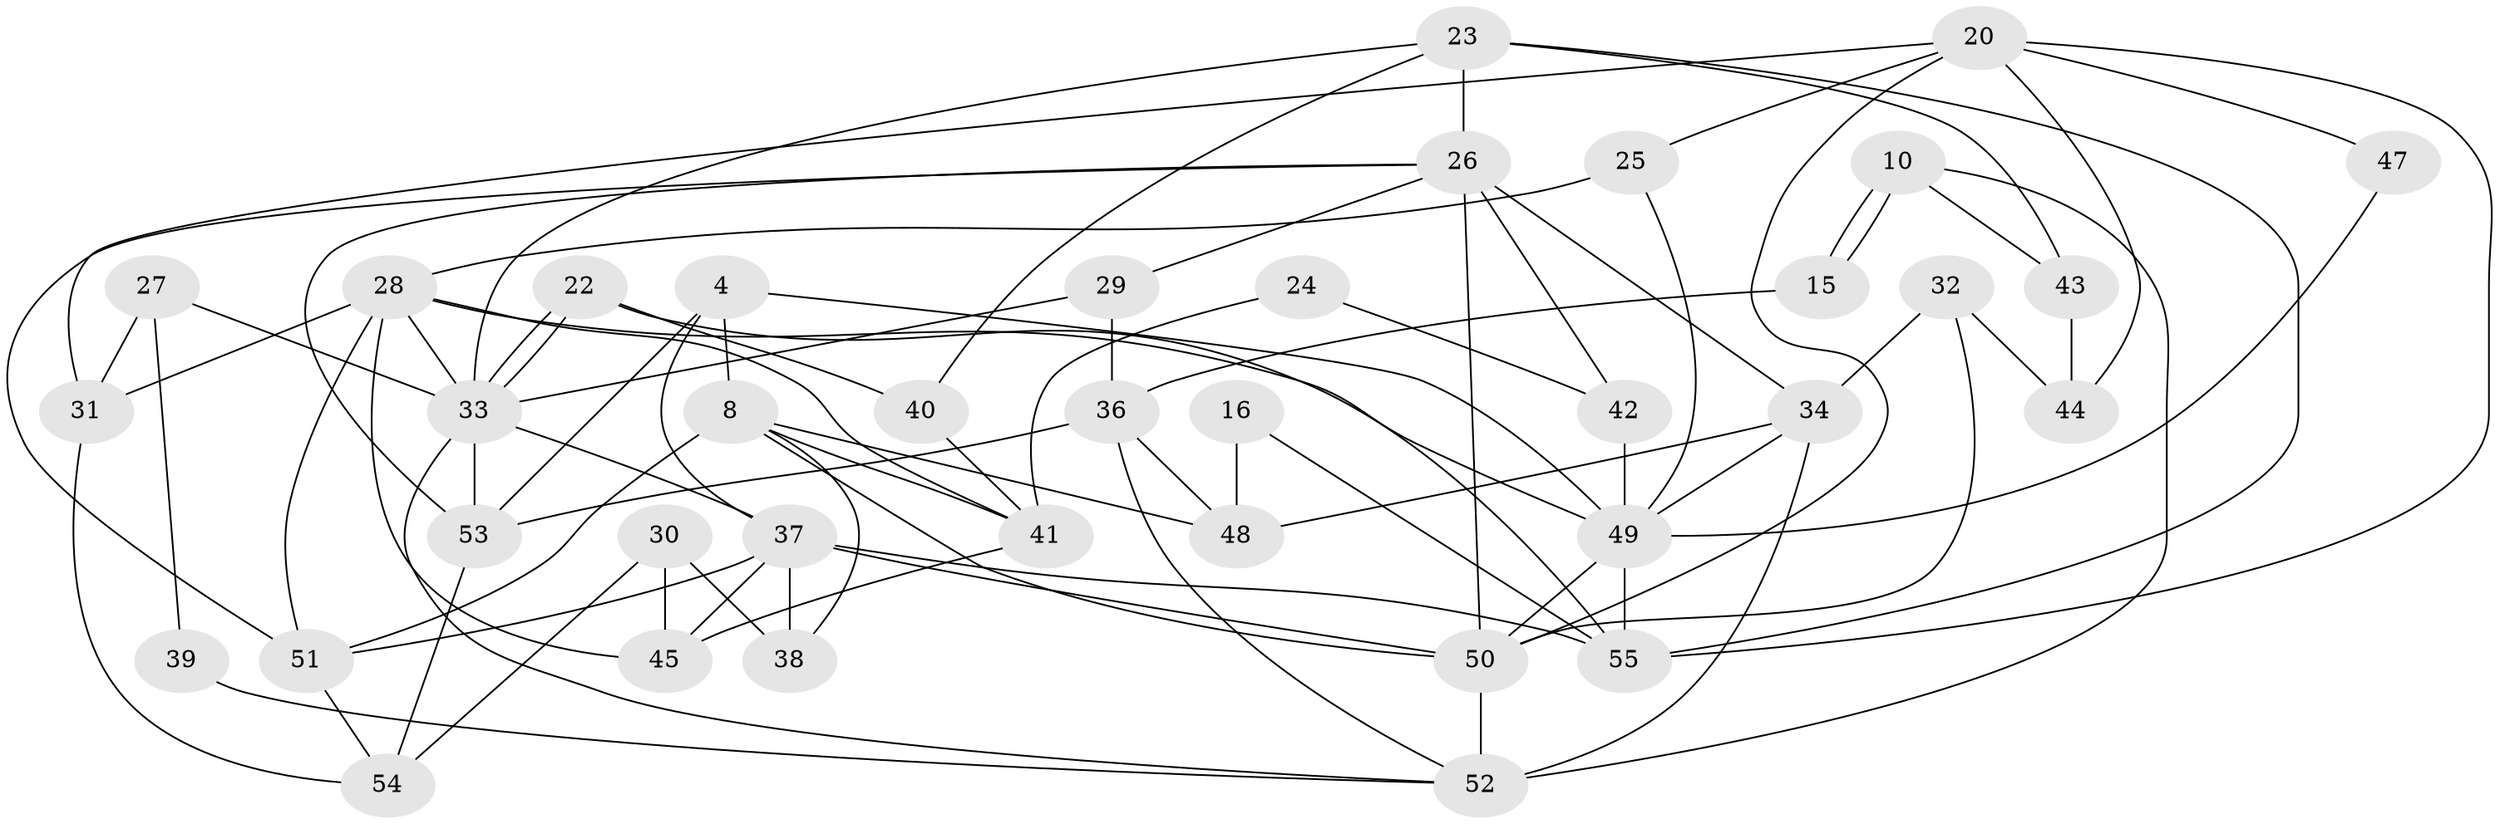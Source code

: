 // original degree distribution, {3: 0.36363636363636365, 2: 0.12727272727272726, 6: 0.12727272727272726, 4: 0.2, 5: 0.09090909090909091, 7: 0.09090909090909091}
// Generated by graph-tools (version 1.1) at 2025/54/03/04/25 21:54:04]
// undirected, 38 vertices, 84 edges
graph export_dot {
graph [start="1"]
  node [color=gray90,style=filled];
  4;
  8;
  10;
  15;
  16;
  20;
  22;
  23 [super="+18"];
  24;
  25;
  26 [super="+11"];
  27;
  28 [super="+5"];
  29 [super="+2"];
  30;
  31 [super="+1"];
  32;
  33 [super="+6"];
  34;
  36;
  37 [super="+9"];
  38;
  39;
  40;
  41;
  42;
  43;
  44;
  45;
  47;
  48;
  49 [super="+46+12"];
  50 [super="+13"];
  51 [super="+21"];
  52 [super="+3+35"];
  53 [super="+17"];
  54;
  55 [super="+14+19"];
  4 -- 8;
  4 -- 49;
  4 -- 53;
  4 -- 37;
  8 -- 38;
  8 -- 41;
  8 -- 48;
  8 -- 51 [weight=2];
  8 -- 50;
  10 -- 15;
  10 -- 15;
  10 -- 43;
  10 -- 52;
  15 -- 36;
  16 -- 48;
  16 -- 55;
  20 -- 55;
  20 -- 50;
  20 -- 25;
  20 -- 44;
  20 -- 47;
  20 -- 31;
  22 -- 33 [weight=2];
  22 -- 33;
  22 -- 40;
  22 -- 55;
  23 -- 26 [weight=2];
  23 -- 40;
  23 -- 43;
  23 -- 33;
  23 -- 55;
  24 -- 41;
  24 -- 42;
  25 -- 28;
  25 -- 49;
  26 -- 34 [weight=2];
  26 -- 29;
  26 -- 50;
  26 -- 51;
  26 -- 42;
  26 -- 53;
  27 -- 33;
  27 -- 39;
  27 -- 31;
  28 -- 41;
  28 -- 51;
  28 -- 33;
  28 -- 49;
  28 -- 45;
  28 -- 31;
  29 -- 33;
  29 -- 36;
  30 -- 54;
  30 -- 45;
  30 -- 38;
  31 -- 54;
  32 -- 50;
  32 -- 44;
  32 -- 34;
  33 -- 53;
  33 -- 37 [weight=2];
  33 -- 52;
  34 -- 48;
  34 -- 52 [weight=2];
  34 -- 49;
  36 -- 53;
  36 -- 48;
  36 -- 52;
  37 -- 50;
  37 -- 51;
  37 -- 38;
  37 -- 45;
  37 -- 55;
  39 -- 52;
  40 -- 41;
  41 -- 45;
  42 -- 49;
  43 -- 44;
  47 -- 49;
  49 -- 50;
  49 -- 55 [weight=2];
  50 -- 52;
  51 -- 54;
  53 -- 54;
}
